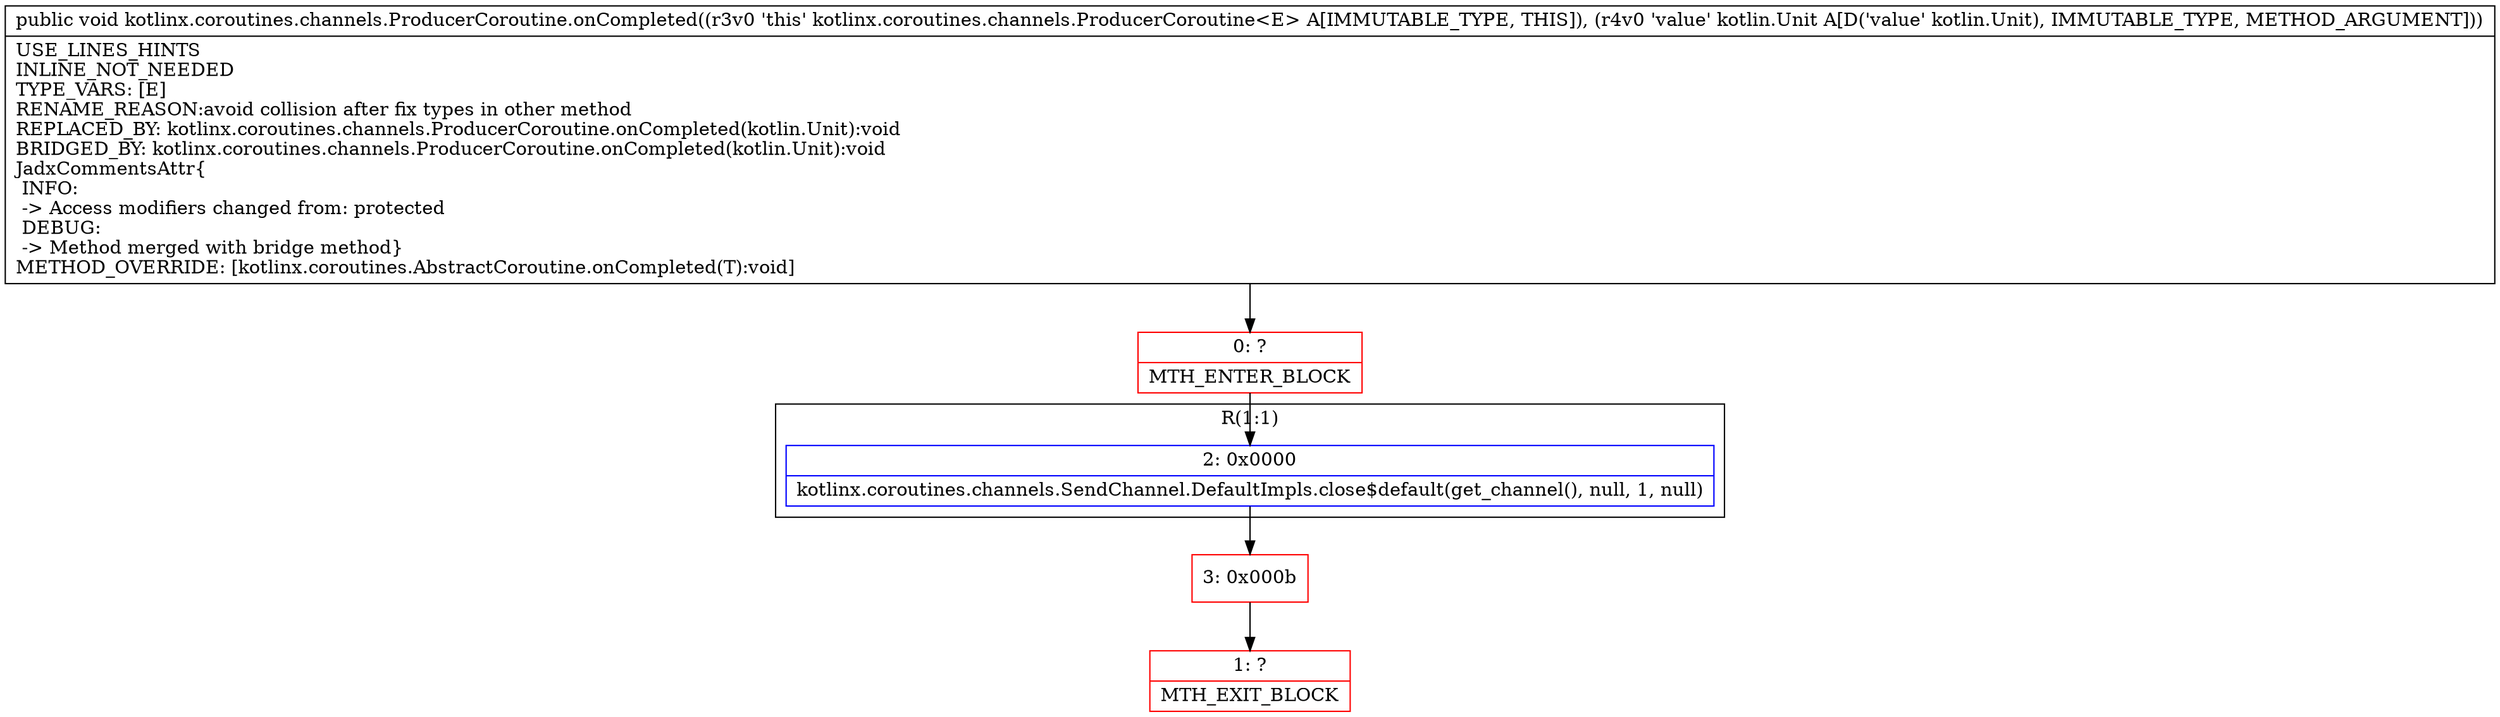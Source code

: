 digraph "CFG forkotlinx.coroutines.channels.ProducerCoroutine.onCompleted(Lkotlin\/Unit;)V" {
subgraph cluster_Region_522470405 {
label = "R(1:1)";
node [shape=record,color=blue];
Node_2 [shape=record,label="{2\:\ 0x0000|kotlinx.coroutines.channels.SendChannel.DefaultImpls.close$default(get_channel(), null, 1, null)\l}"];
}
Node_0 [shape=record,color=red,label="{0\:\ ?|MTH_ENTER_BLOCK\l}"];
Node_3 [shape=record,color=red,label="{3\:\ 0x000b}"];
Node_1 [shape=record,color=red,label="{1\:\ ?|MTH_EXIT_BLOCK\l}"];
MethodNode[shape=record,label="{public void kotlinx.coroutines.channels.ProducerCoroutine.onCompleted((r3v0 'this' kotlinx.coroutines.channels.ProducerCoroutine\<E\> A[IMMUTABLE_TYPE, THIS]), (r4v0 'value' kotlin.Unit A[D('value' kotlin.Unit), IMMUTABLE_TYPE, METHOD_ARGUMENT]))  | USE_LINES_HINTS\lINLINE_NOT_NEEDED\lTYPE_VARS: [E]\lRENAME_REASON:avoid collision after fix types in other method\lREPLACED_BY: kotlinx.coroutines.channels.ProducerCoroutine.onCompleted(kotlin.Unit):void\lBRIDGED_BY: kotlinx.coroutines.channels.ProducerCoroutine.onCompleted(kotlin.Unit):void\lJadxCommentsAttr\{\l INFO: \l \-\> Access modifiers changed from: protected\l DEBUG: \l \-\> Method merged with bridge method\}\lMETHOD_OVERRIDE: [kotlinx.coroutines.AbstractCoroutine.onCompleted(T):void]\l}"];
MethodNode -> Node_0;Node_2 -> Node_3;
Node_0 -> Node_2;
Node_3 -> Node_1;
}

